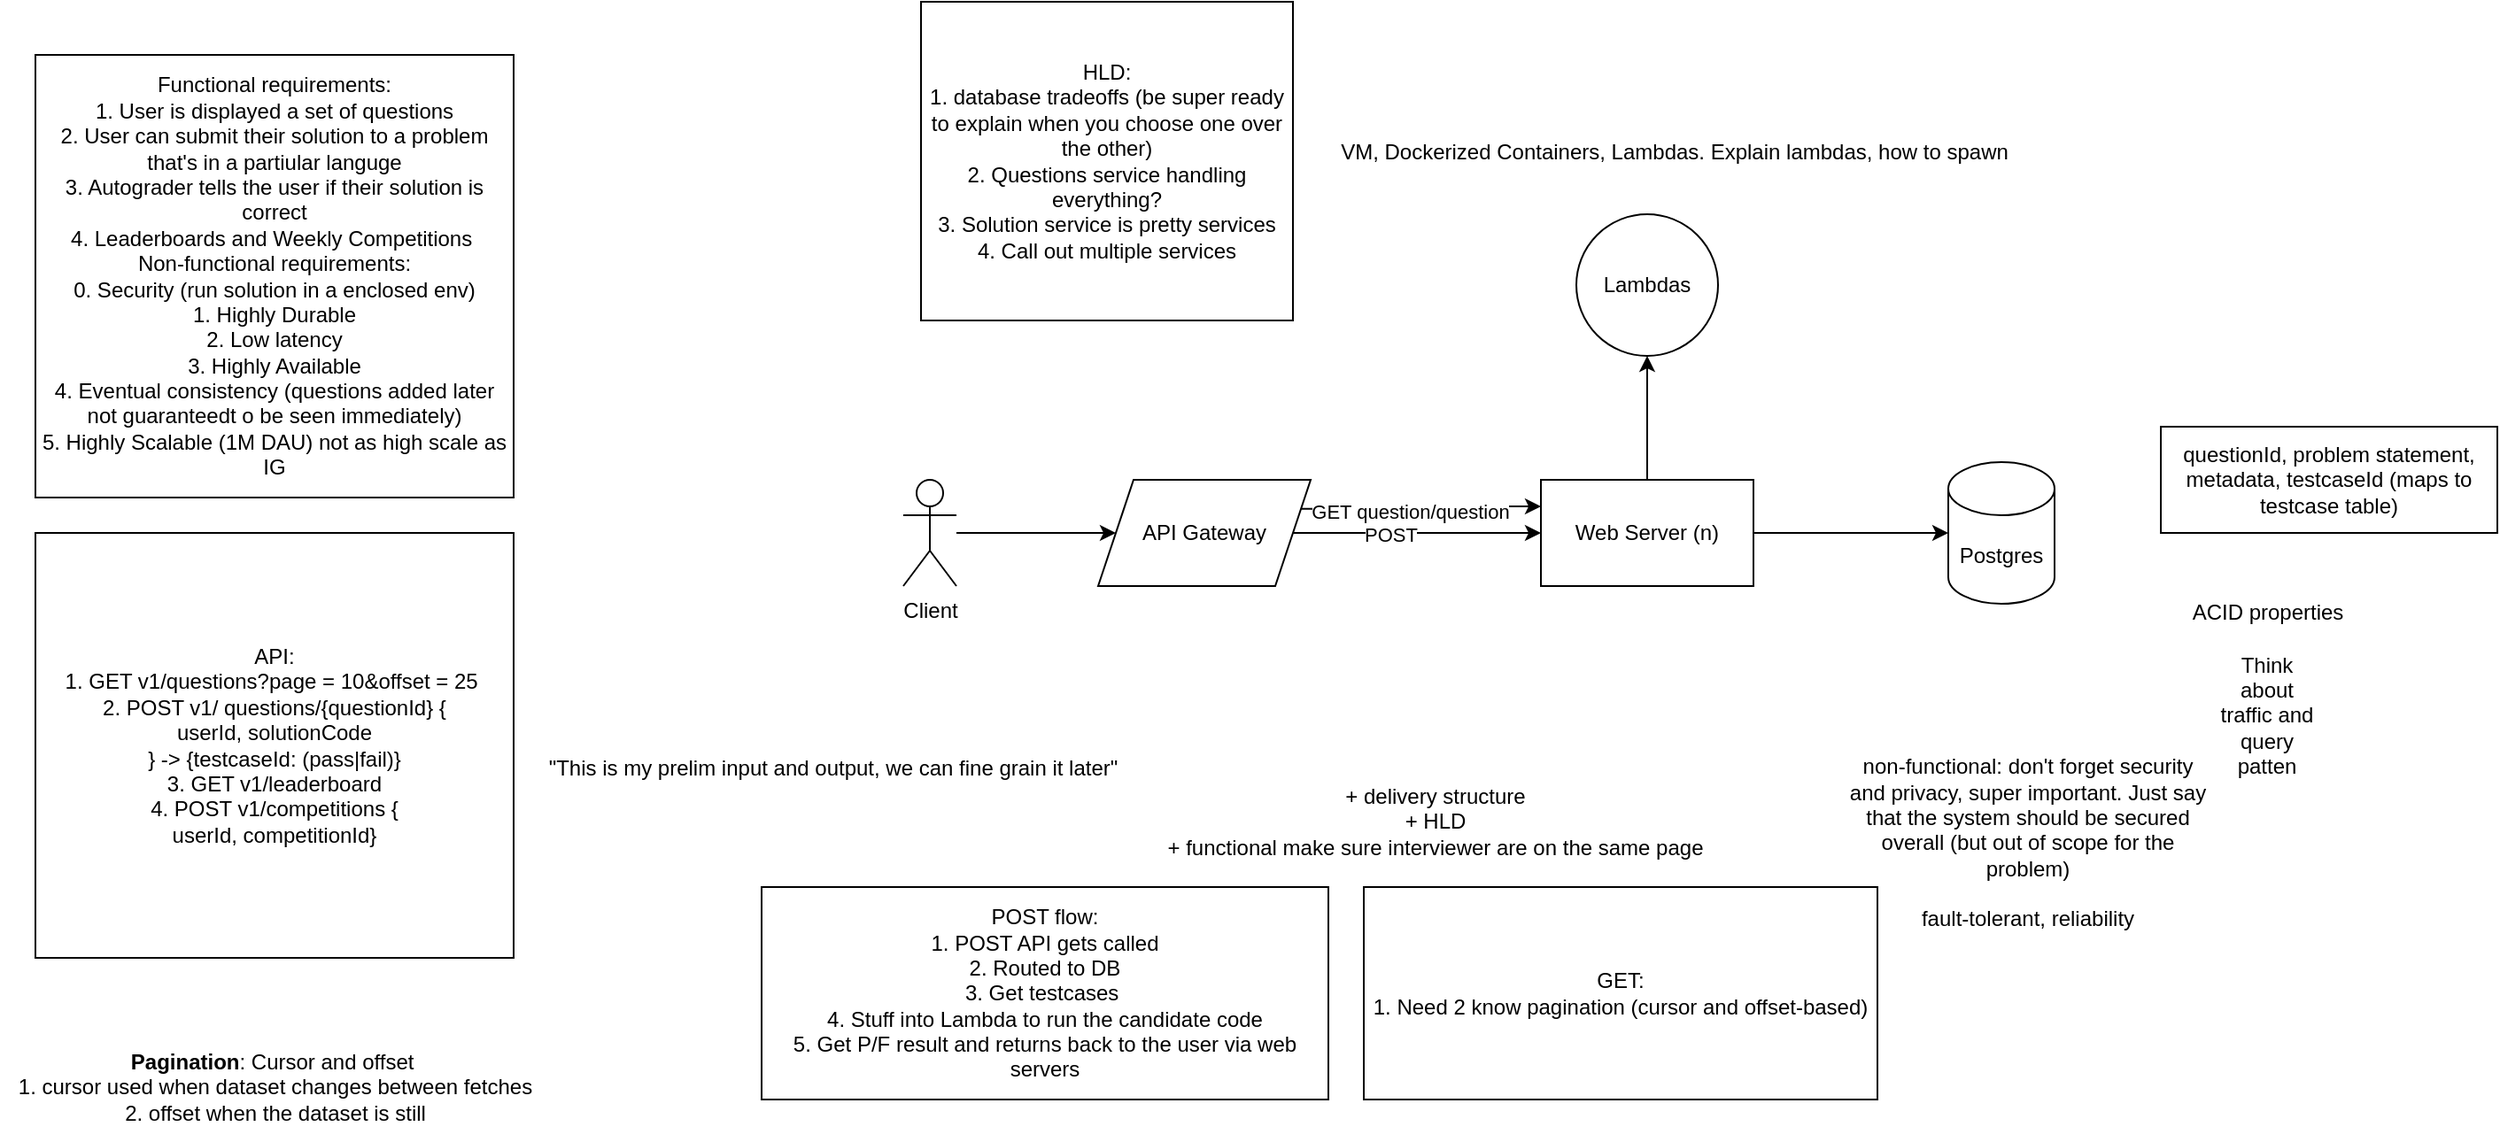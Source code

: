 <mxfile version="27.1.5">
  <diagram name="Page-1" id="Z5L0yhXKp6MArA7WwjhW">
    <mxGraphModel dx="1018" dy="637" grid="1" gridSize="10" guides="1" tooltips="1" connect="1" arrows="1" fold="1" page="0" pageScale="1" pageWidth="850" pageHeight="1100" math="0" shadow="0">
      <root>
        <mxCell id="0" />
        <mxCell id="1" parent="0" />
        <mxCell id="Du6z7Kcsw06nLNlUTcWP-1" value="Functional requirements:&lt;div&gt;1. User is displayed a set of questions&lt;br&gt;2. User can submit their solution to a problem that&#39;s in a partiular languge&lt;br&gt;3. Autograder tells the user if their solution is correct&lt;/div&gt;&lt;div&gt;4. Leaderboards and Weekly Competitions&amp;nbsp;&lt;/div&gt;&lt;div&gt;Non-functional requirements:&lt;/div&gt;&lt;div&gt;0. Security (run solution in a enclosed env)&lt;/div&gt;&lt;div&gt;1. Highly Durable&lt;br&gt;2. Low latency&lt;/div&gt;&lt;div&gt;3. Highly Available&lt;/div&gt;&lt;div&gt;4. Eventual consistency (questions added later not guaranteedt o be seen immediately)&lt;/div&gt;&lt;div&gt;5. Highly Scalable (1M DAU) not as high scale as IG&lt;/div&gt;" style="rounded=0;whiteSpace=wrap;html=1;" vertex="1" parent="1">
          <mxGeometry x="70" y="130" width="270" height="250" as="geometry" />
        </mxCell>
        <mxCell id="Du6z7Kcsw06nLNlUTcWP-2" value="API:&lt;br&gt;1. GET v1/questions?page = 10&amp;amp;offset = 25&amp;nbsp;&lt;div&gt;2. POST v1/ questions/{questionId} {&lt;/div&gt;&lt;div&gt;userId, solutionCode&lt;/div&gt;&lt;div&gt;} -&amp;gt; {testcaseId: (pass|fail)}&lt;/div&gt;&lt;div&gt;3. GET v1/leaderboard&lt;/div&gt;&lt;div&gt;4. POST v1/competitions {&lt;/div&gt;&lt;div&gt;userId, competitionId}&lt;/div&gt;" style="rounded=0;whiteSpace=wrap;html=1;" vertex="1" parent="1">
          <mxGeometry x="70" y="400" width="270" height="240" as="geometry" />
        </mxCell>
        <mxCell id="Du6z7Kcsw06nLNlUTcWP-3" value="&lt;b&gt;Pagination&lt;/b&gt;: Cursor and offset&amp;nbsp;&lt;div&gt;1. cursor used when dataset changes between fetches&lt;/div&gt;&lt;div&gt;2. offset when the dataset is still&lt;/div&gt;" style="text;html=1;align=center;verticalAlign=middle;resizable=0;points=[];autosize=1;strokeColor=none;fillColor=none;" vertex="1" parent="1">
          <mxGeometry x="50" y="683" width="310" height="60" as="geometry" />
        </mxCell>
        <mxCell id="Du6z7Kcsw06nLNlUTcWP-6" style="edgeStyle=orthogonalEdgeStyle;rounded=0;orthogonalLoop=1;jettySize=auto;html=1;" edge="1" parent="1" source="Du6z7Kcsw06nLNlUTcWP-4" target="Du6z7Kcsw06nLNlUTcWP-5">
          <mxGeometry relative="1" as="geometry" />
        </mxCell>
        <mxCell id="Du6z7Kcsw06nLNlUTcWP-4" value="Client" style="shape=umlActor;verticalLabelPosition=bottom;verticalAlign=top;html=1;outlineConnect=0;" vertex="1" parent="1">
          <mxGeometry x="560" y="370" width="30" height="60" as="geometry" />
        </mxCell>
        <mxCell id="Du6z7Kcsw06nLNlUTcWP-7" style="edgeStyle=orthogonalEdgeStyle;rounded=0;orthogonalLoop=1;jettySize=auto;html=1;" edge="1" parent="1" source="Du6z7Kcsw06nLNlUTcWP-5">
          <mxGeometry relative="1" as="geometry">
            <mxPoint x="920" y="400" as="targetPoint" />
          </mxGeometry>
        </mxCell>
        <mxCell id="Du6z7Kcsw06nLNlUTcWP-27" value="POST" style="edgeLabel;html=1;align=center;verticalAlign=middle;resizable=0;points=[];" vertex="1" connectable="0" parent="Du6z7Kcsw06nLNlUTcWP-7">
          <mxGeometry x="-0.27" relative="1" as="geometry">
            <mxPoint x="3" y="1" as="offset" />
          </mxGeometry>
        </mxCell>
        <mxCell id="Du6z7Kcsw06nLNlUTcWP-25" style="edgeStyle=orthogonalEdgeStyle;rounded=0;orthogonalLoop=1;jettySize=auto;html=1;exitX=1;exitY=0.25;exitDx=0;exitDy=0;entryX=0;entryY=0.25;entryDx=0;entryDy=0;" edge="1" parent="1" source="Du6z7Kcsw06nLNlUTcWP-5" target="Du6z7Kcsw06nLNlUTcWP-8">
          <mxGeometry relative="1" as="geometry" />
        </mxCell>
        <mxCell id="Du6z7Kcsw06nLNlUTcWP-26" value="GET question/question" style="edgeLabel;html=1;align=center;verticalAlign=middle;resizable=0;points=[];" vertex="1" connectable="0" parent="Du6z7Kcsw06nLNlUTcWP-25">
          <mxGeometry x="-0.102" y="-1" relative="1" as="geometry">
            <mxPoint as="offset" />
          </mxGeometry>
        </mxCell>
        <mxCell id="Du6z7Kcsw06nLNlUTcWP-5" value="API Gateway" style="shape=parallelogram;perimeter=parallelogramPerimeter;whiteSpace=wrap;html=1;fixedSize=1;" vertex="1" parent="1">
          <mxGeometry x="670" y="370" width="120" height="60" as="geometry" />
        </mxCell>
        <mxCell id="Du6z7Kcsw06nLNlUTcWP-19" value="" style="edgeStyle=orthogonalEdgeStyle;rounded=0;orthogonalLoop=1;jettySize=auto;html=1;" edge="1" parent="1" source="Du6z7Kcsw06nLNlUTcWP-8" target="Du6z7Kcsw06nLNlUTcWP-18">
          <mxGeometry relative="1" as="geometry" />
        </mxCell>
        <mxCell id="Du6z7Kcsw06nLNlUTcWP-8" value="Web Server (n)" style="rounded=0;whiteSpace=wrap;html=1;" vertex="1" parent="1">
          <mxGeometry x="920" y="370" width="120" height="60" as="geometry" />
        </mxCell>
        <mxCell id="Du6z7Kcsw06nLNlUTcWP-9" value="Postgres" style="shape=cylinder3;whiteSpace=wrap;html=1;boundedLbl=1;backgroundOutline=1;size=15;" vertex="1" parent="1">
          <mxGeometry x="1150" y="360" width="60" height="80" as="geometry" />
        </mxCell>
        <mxCell id="Du6z7Kcsw06nLNlUTcWP-10" style="edgeStyle=orthogonalEdgeStyle;rounded=0;orthogonalLoop=1;jettySize=auto;html=1;entryX=0;entryY=0.5;entryDx=0;entryDy=0;entryPerimeter=0;" edge="1" parent="1" source="Du6z7Kcsw06nLNlUTcWP-8" target="Du6z7Kcsw06nLNlUTcWP-9">
          <mxGeometry relative="1" as="geometry" />
        </mxCell>
        <mxCell id="Du6z7Kcsw06nLNlUTcWP-11" value="ACID properties" style="text;html=1;align=center;verticalAlign=middle;resizable=0;points=[];autosize=1;strokeColor=none;fillColor=none;" vertex="1" parent="1">
          <mxGeometry x="1275" y="430" width="110" height="30" as="geometry" />
        </mxCell>
        <mxCell id="Du6z7Kcsw06nLNlUTcWP-12" value="Think about traffic and query patten" style="text;html=1;align=center;verticalAlign=middle;whiteSpace=wrap;rounded=0;" vertex="1" parent="1">
          <mxGeometry x="1300" y="488" width="60" height="30" as="geometry" />
        </mxCell>
        <mxCell id="Du6z7Kcsw06nLNlUTcWP-16" value="questionId, problem statement, metadata, testcaseId (maps to testcase table)" style="whiteSpace=wrap;html=1;" vertex="1" parent="1">
          <mxGeometry x="1270" y="340" width="190" height="60" as="geometry" />
        </mxCell>
        <mxCell id="Du6z7Kcsw06nLNlUTcWP-18" value="Lambdas" style="ellipse;whiteSpace=wrap;html=1;rounded=0;" vertex="1" parent="1">
          <mxGeometry x="940" y="220" width="80" height="80" as="geometry" />
        </mxCell>
        <mxCell id="Du6z7Kcsw06nLNlUTcWP-20" value="VM, Dockerized Containers, Lambdas. Explain lambdas, how to spawn" style="text;html=1;align=center;verticalAlign=middle;resizable=0;points=[];autosize=1;strokeColor=none;fillColor=none;" vertex="1" parent="1">
          <mxGeometry x="795" y="170" width="400" height="30" as="geometry" />
        </mxCell>
        <mxCell id="Du6z7Kcsw06nLNlUTcWP-21" value="+ delivery structure&lt;div&gt;+ HLD&lt;/div&gt;&lt;div&gt;+ functional make sure interviewer are on the same page&lt;/div&gt;" style="text;html=1;align=center;verticalAlign=middle;resizable=0;points=[];autosize=1;strokeColor=none;fillColor=none;" vertex="1" parent="1">
          <mxGeometry x="695" y="533" width="330" height="60" as="geometry" />
        </mxCell>
        <mxCell id="Du6z7Kcsw06nLNlUTcWP-22" value="non-functional: don&#39;t forget security and privacy, super important. Just say that the system should be secured overall (but out of scope for the problem)&lt;div&gt;&lt;br&gt;&lt;/div&gt;&lt;div&gt;fault-tolerant, reliability&lt;/div&gt;" style="text;html=1;align=center;verticalAlign=middle;whiteSpace=wrap;rounded=0;" vertex="1" parent="1">
          <mxGeometry x="1090" y="560" width="210" height="30" as="geometry" />
        </mxCell>
        <mxCell id="Du6z7Kcsw06nLNlUTcWP-23" value="&quot;This is my prelim input and output, we can fine grain it later&quot;" style="text;html=1;align=center;verticalAlign=middle;resizable=0;points=[];autosize=1;strokeColor=none;fillColor=none;" vertex="1" parent="1">
          <mxGeometry x="350" y="518" width="340" height="30" as="geometry" />
        </mxCell>
        <mxCell id="Du6z7Kcsw06nLNlUTcWP-24" value="HLD:&lt;div&gt;1. database tradeoffs (be super ready to explain when you choose one over the other)&lt;/div&gt;&lt;div&gt;2. Questions service handling everything?&lt;/div&gt;&lt;div&gt;3. Solution service is pretty services&lt;/div&gt;&lt;div&gt;4. Call out multiple services&lt;/div&gt;" style="rounded=0;whiteSpace=wrap;html=1;" vertex="1" parent="1">
          <mxGeometry x="570" y="100" width="210" height="180" as="geometry" />
        </mxCell>
        <mxCell id="Du6z7Kcsw06nLNlUTcWP-29" value="POST flow:&lt;div&gt;1. POST API gets called&lt;/div&gt;&lt;div&gt;2. Routed to DB&lt;/div&gt;&lt;div&gt;3. Get testcases&amp;nbsp;&lt;/div&gt;&lt;div&gt;4. Stuff into Lambda to run the candidate code&lt;/div&gt;&lt;div&gt;5. Get P/F result and returns back to the user via web servers&lt;/div&gt;" style="rounded=0;whiteSpace=wrap;html=1;" vertex="1" parent="1">
          <mxGeometry x="480" y="600" width="320" height="120" as="geometry" />
        </mxCell>
        <mxCell id="Du6z7Kcsw06nLNlUTcWP-30" value="GET:&lt;br&gt;1. Need 2 know pagination (cursor and offset-based)" style="rounded=0;whiteSpace=wrap;html=1;" vertex="1" parent="1">
          <mxGeometry x="820" y="600" width="290" height="120" as="geometry" />
        </mxCell>
      </root>
    </mxGraphModel>
  </diagram>
</mxfile>
